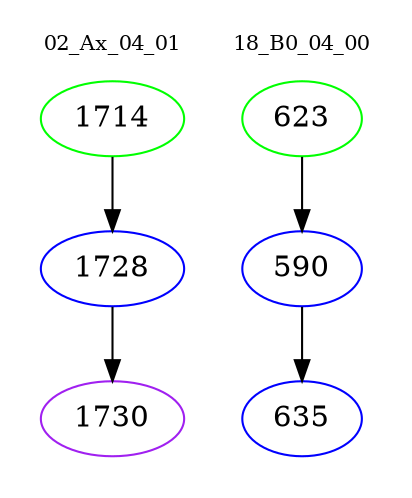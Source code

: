 digraph{
subgraph cluster_0 {
color = white
label = "02_Ax_04_01";
fontsize=10;
T0_1714 [label="1714", color="green"]
T0_1714 -> T0_1728 [color="black"]
T0_1728 [label="1728", color="blue"]
T0_1728 -> T0_1730 [color="black"]
T0_1730 [label="1730", color="purple"]
}
subgraph cluster_1 {
color = white
label = "18_B0_04_00";
fontsize=10;
T1_623 [label="623", color="green"]
T1_623 -> T1_590 [color="black"]
T1_590 [label="590", color="blue"]
T1_590 -> T1_635 [color="black"]
T1_635 [label="635", color="blue"]
}
}
